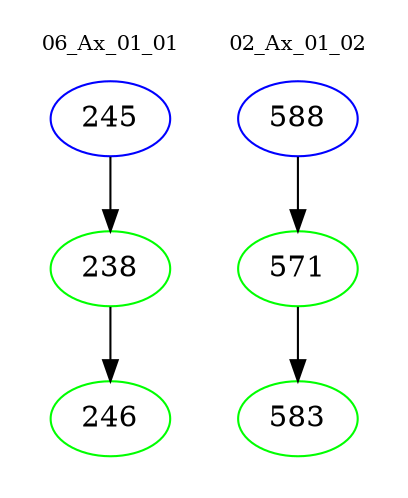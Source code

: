 digraph{
subgraph cluster_0 {
color = white
label = "06_Ax_01_01";
fontsize=10;
T0_245 [label="245", color="blue"]
T0_245 -> T0_238 [color="black"]
T0_238 [label="238", color="green"]
T0_238 -> T0_246 [color="black"]
T0_246 [label="246", color="green"]
}
subgraph cluster_1 {
color = white
label = "02_Ax_01_02";
fontsize=10;
T1_588 [label="588", color="blue"]
T1_588 -> T1_571 [color="black"]
T1_571 [label="571", color="green"]
T1_571 -> T1_583 [color="black"]
T1_583 [label="583", color="green"]
}
}

